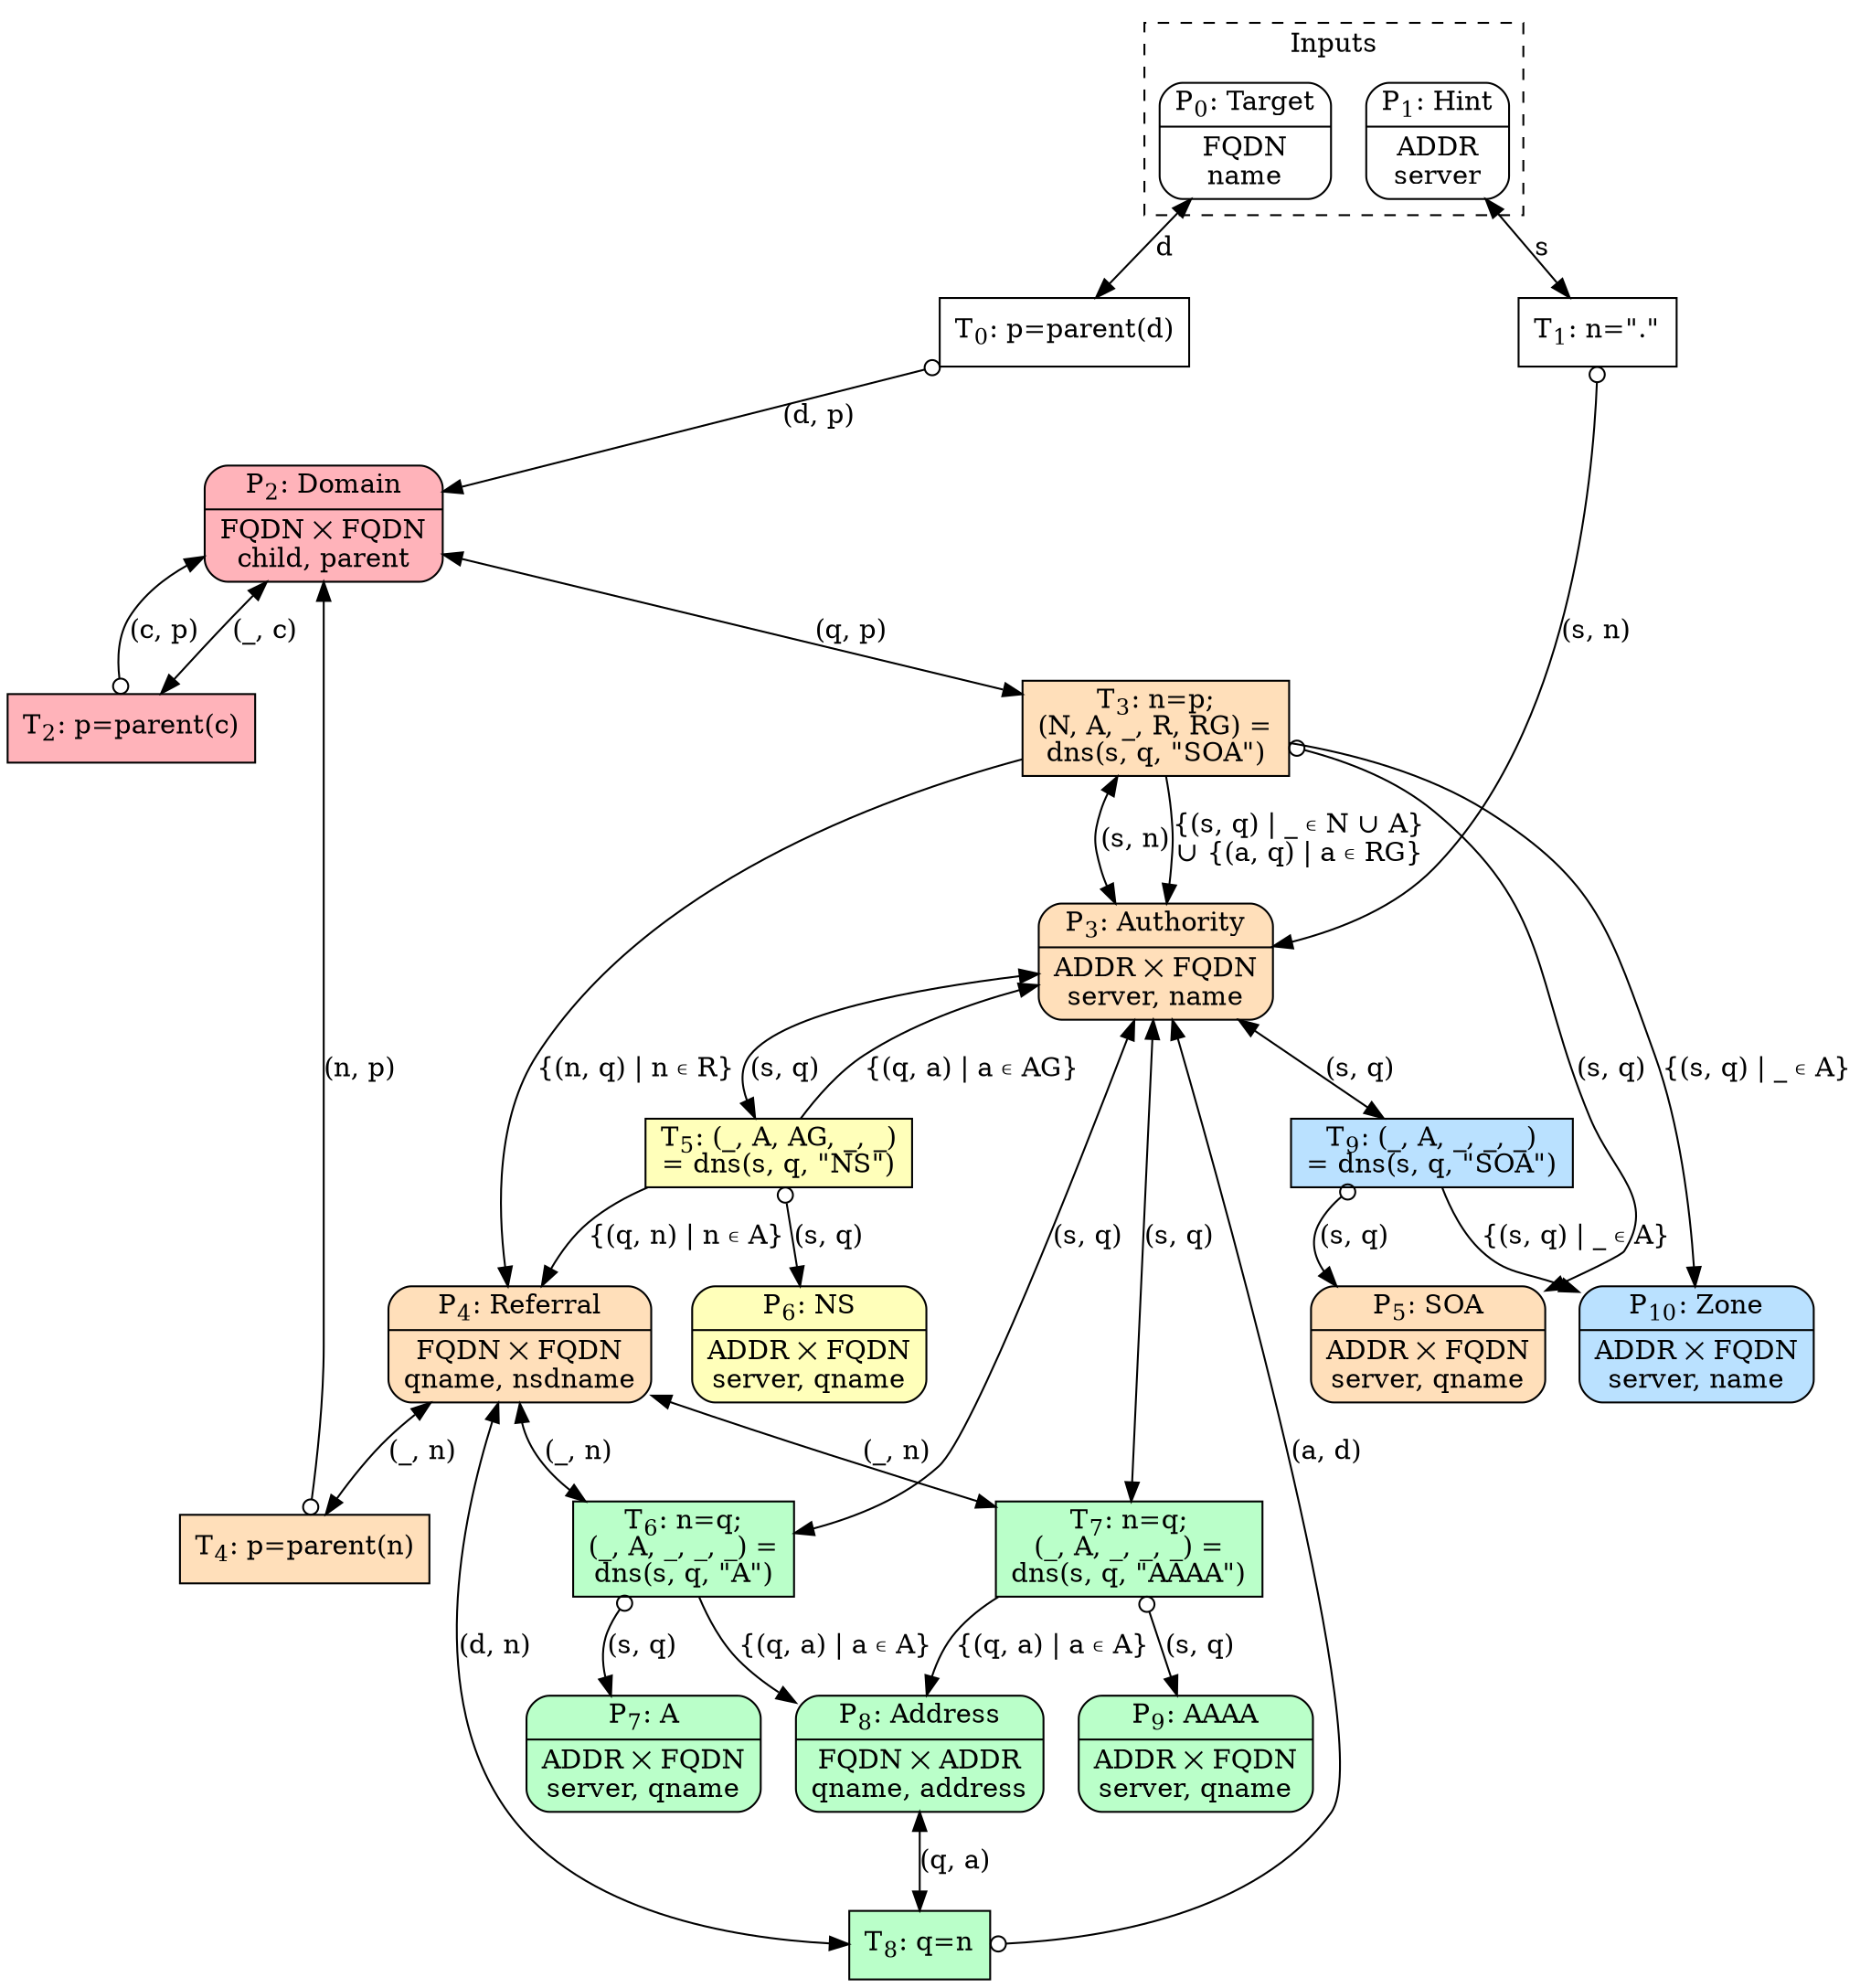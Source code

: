 digraph Algorithm {
    node [layer=all, shape=Mrecord, style=filled, fillcolor=white]
    edge [dir=both]

    subgraph cluster_Inputs {
        label="Inputs"
        style="dashed"

        Target [label=< {P<SUB>0</SUB>: Target|FQDN<BR/>name} >]
        Hint   [label=< {P<SUB>1</SUB>: Hint|ADDR<BR/>server} >]
    }

    Domain    [label=< {P<SUB>2</SUB>: Domain|FQDN ⨉ FQDN<BR/>child, parent} >, fillcolor="#ffb3ba"]
    Authority [label=< {P<SUB>3</SUB>: Authority|ADDR ⨉ FQDN<BR/>server, name} >, fillcolor="#ffdfba"]
    Referral  [label=< {P<SUB>4</SUB>: Referral|FQDN ⨉ FQDN<BR/>qname, nsdname} >, fillcolor="#ffdfba"]
    SOA       [label=< {P<SUB>5</SUB>: SOA|ADDR ⨉ FQDN<BR/>server, qname} >, fillcolor="#ffdfba"]
    NS        [label=< {P<SUB>6</SUB>: NS|ADDR ⨉ FQDN<BR/>server, qname} >, fillcolor="#ffffba"]
    A         [label=< {P<SUB>7</SUB>: A|ADDR ⨉ FQDN<BR/>server, qname} >, fillcolor="#baffc9"]
    Address   [label=< {P<SUB>8</SUB>: Address|FQDN ⨉ ADDR<BR/>qname, address} >, fillcolor="#baffc9"]
    AAAA      [label=< {P<SUB>9</SUB>: AAAA|ADDR ⨉ FQDN<BR/>server, qname} >, fillcolor="#baffc9"]
    Zone      [label=< {P<SUB>10</SUB>: Zone|ADDR ⨉ FQDN<BR/>server, name} >, fillcolor="#bae1ff"]

    node [shape=record]

    Target -> T0 [label="d"]
    T0 [label=< T<SUB>0</SUB>: p=parent(d) >]
    T0 -> Domain [label="(d, p)", arrowtail=odot]

    Hint -> T1 [label="s"]
    T1 [label=< T<SUB>1</SUB>: n="." >]
    T1 -> Authority [label="(s, n)", arrowtail=odot]

    Domain -> T2 [label="(_, c)"]
    T2 [label=< T<SUB>2</SUB>: p=parent(c) >, fillcolor="#ffb3ba"]
    T2 -> Domain [label="(c, p)", arrowtail=odot]

    Domain -> T3 [label="(q, p)"]
    Authority -> T3 [label="(s, n)"]
    T3 [label=< T<SUB>3</SUB>: n=p;<BR/>(N, A, _, R, RG) =<BR/>dns(s, q, "SOA") >, fillcolor="#ffdfba"]
    T3 -> SOA [label="(s, q)", arrowtail=odot]
    T3 -> Authority [label="{(s, q) | _ ∊ N ∪ A}\n∪ {(a, q) | a ∊ RG}", dir=forward]
    T3 -> Referral [label="{(n, q) | n ∊ R}", dir=forward]
    T3 -> Zone [label="{(s, q) | _ ∊ A}", dir=forward]

    Referral -> T4 [label="(_, n)"]
    T4 [label=< T<SUB>4</SUB>: p=parent(n) >, fillcolor="#ffdfba"]
    T4 -> Domain [label="(n, p)", arrowtail=odot]

    Authority -> T5 [label="(s, q)"]
    T5 [label=< T<SUB>5</SUB>: (_, A, AG, _, _)<BR/>= dns(s, q, "NS") >, fillcolor="#ffffba"]
    T5 -> NS [label="(s, q)", arrowtail=odot]
    T5 -> Referral [label="{(q, n) | n ∊ A}", dir=forward]
    T5 -> Authority [label="{(q, a) | a ∊ AG}", dir=forward]

    Referral -> T7 [label="(_, n)"]
    Authority -> T7 [label="(s, q)"]
    T7 [label=< T<SUB>7</SUB>: n=q;<BR/>(_, A, _, _, _) =<BR/>dns(s, q, "AAAA") >, fillcolor="#baffc9"]
    T7 -> AAAA [label="(s, q)", arrowtail=odot]
    T7 -> Address [label="{(q, a) | a ∊ A}", dir=forward]

    Referral:s -> T6 [label="(_, n)"]
    Authority -> T6 [label="(s, q)"]
    T6 [label=< T<SUB>6</SUB>: n=q;<BR/>(_, A, _, _, _) =<BR/>dns(s, q, "A") >, fillcolor="#baffc9"]
    T6 -> A [label="(s, q)", arrowtail=odot]
    T6 -> Address [label="{(q, a) | a ∊ A}", dir=forward]

    Address -> T8 [label="(q, a)"]
    Referral -> T8 [label="(d, n)"]
    T8 [label=< T<SUB>8</SUB>: q=n >, fillcolor="#baffc9"]
    T8 -> Authority [label="(a, d)", arrowtail=odot]

    Authority -> T9 [label="(s, q)"]
    T9 [label=< T<SUB>9</SUB>: (_, A, _, _, _)<BR/>= dns(s, q, "SOA") >, fillcolor="#bae1ff"]
    T9 -> SOA [label="(s, q)", arrowtail=odot]
    T9 -> Zone [label="{(s, q) | _ ∊ A}", dir=forward]
} 
